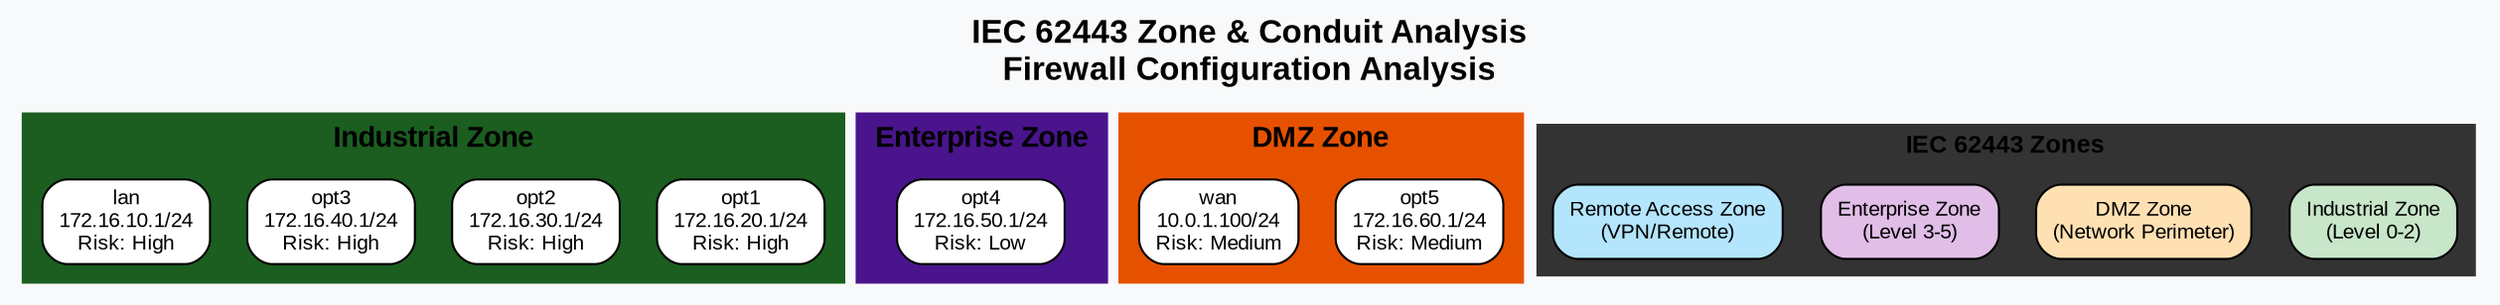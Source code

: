 digraph IEC62443Zones {
  rankdir=TB;
  node [fontname="Arial", fontsize=10];
  edge [fontname="Arial", fontsize=9, penwidth=2];
  bgcolor="#f8f9fa";

  label="IEC 62443 Zone & Conduit Analysis\nFirewall Configuration Analysis";
  labelloc=t;
  fontsize=16;
  fontname="Arial Bold";

  subgraph cluster_Industrial_Zone {
    label="Industrial Zone";
    style="filled,bold";
    bgcolor="#c8e6c9";
    color="#1b5e20";
    penwidth=3;
    fontsize=14;
    fontname="Arial Bold";

    "opt1" [label="opt1\n172.16.20.1/24\nRisk: High", shape="box", style="rounded,filled", fillcolor="white"];
    "opt2" [label="opt2\n172.16.30.1/24\nRisk: High", shape="box", style="rounded,filled", fillcolor="white"];
    "opt3" [label="opt3\n172.16.40.1/24\nRisk: High", shape="box", style="rounded,filled", fillcolor="white"];
    "lan" [label="lan\n172.16.10.1/24\nRisk: High", shape="box", style="rounded,filled", fillcolor="white"];
  }

  subgraph cluster_Enterprise_Zone {
    label="Enterprise Zone";
    style="filled,bold";
    bgcolor="#e1bee7";
    color="#4a148c";
    penwidth=3;
    fontsize=14;
    fontname="Arial Bold";

    "opt4" [label="opt4\n172.16.50.1/24\nRisk: Low", shape="box", style="rounded,filled", fillcolor="white"];
  }

  subgraph cluster_DMZ_Zone {
    label="DMZ Zone";
    style="filled,bold";
    bgcolor="#ffe0b2";
    color="#e65100";
    penwidth=3;
    fontsize=14;
    fontname="Arial Bold";

    "opt5" [label="opt5\n172.16.60.1/24\nRisk: Medium", shape="box", style="rounded,filled", fillcolor="white"];
    "wan" [label="wan\n10.0.1.100/24\nRisk: Medium", shape="box", style="rounded,filled", fillcolor="white"];
  }

  // Conduits (Zone Connections)

  // IEC 62443 Legend
  subgraph cluster_iec_legend {
    label="IEC 62443 Zones";
    style=filled;
    bgcolor="#ffffff";
    color="#333333";
    fontsize=12;
    fontname="Arial Bold";

    industrial_zone [label="Industrial Zone\n(Level 0-2)", fillcolor="#c8e6c9", style="filled,rounded", shape="box"];
    dmz_zone [label="DMZ Zone\n(Network Perimeter)", fillcolor="#ffe0b2", style="filled,rounded", shape="box"];
    ent_zone [label="Enterprise Zone\n(Level 3-5)", fillcolor="#e1bee7", style="filled,rounded", shape="box"];
    remote_zone [label="Remote Access Zone\n(VPN/Remote)", fillcolor="#b3e5fc", style="filled,rounded", shape="box"];
  }
}
